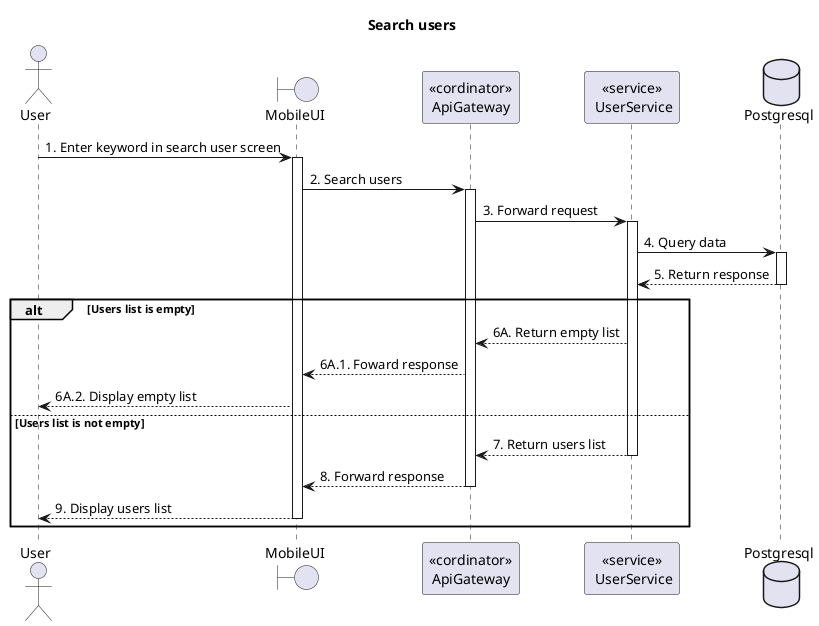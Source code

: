 @startuml SearchUsers
title "Search users"
' Style section
<style>
  sequenceDiagram {
    reference {
      BackGroundColor white
    }
}
</style>

actor User
boundary MobileUI
participant "<<cordinator>>\nApiGateway" as ApiGateway
participant "<<service>>\n UserService" as UserService
database Postgresql

User -> MobileUI ++: 1. Enter keyword in search user screen

MobileUI -> ApiGateway ++: 2. Search users
ApiGateway -> UserService ++: 3. Forward request
UserService -> Postgresql ++: 4. Query data
UserService <-- Postgresql--: 5. Return response

alt Users list is empty
    ApiGateway <-- UserService: 6A. Return empty list
    MobileUI <-- ApiGateway: 6A.1. Foward response
    User <-- MobileUI: 6A.2. Display empty list
else Users list is not empty
    ApiGateway <-- UserService--: 7. Return users list
    MobileUI <-- ApiGateway--: 8. Forward response
    User <-- MobileUI--: 9. Display users list
end alt

@enduml